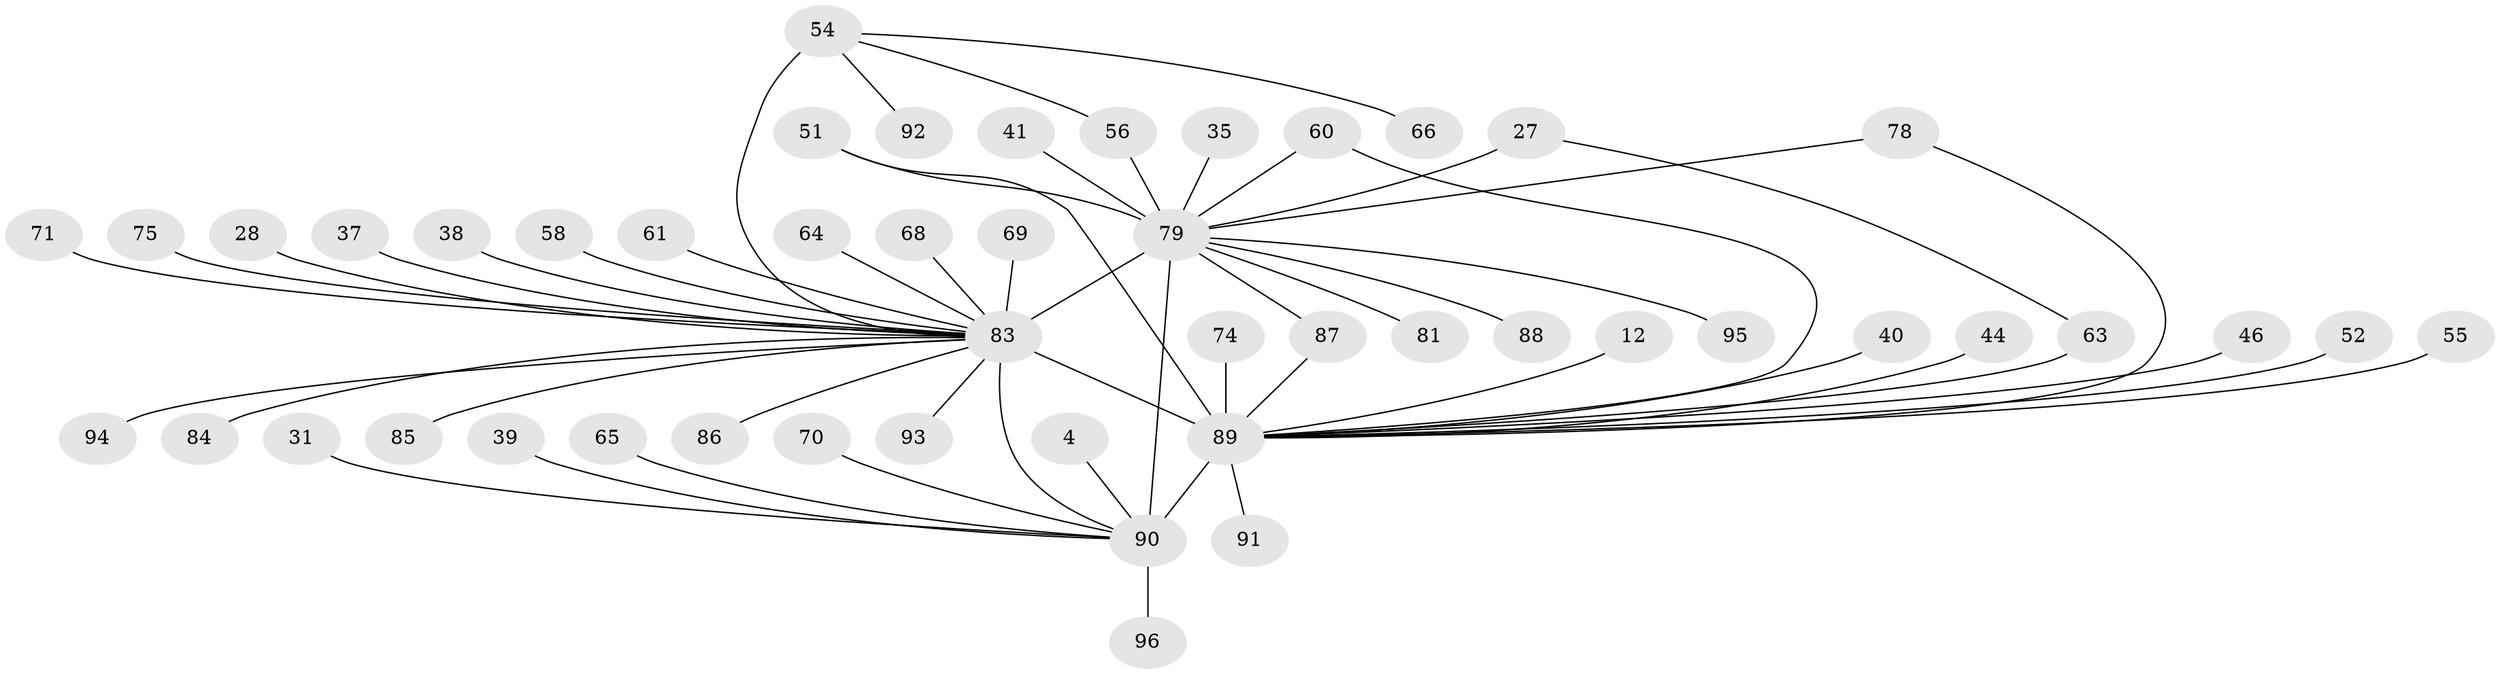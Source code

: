 // original degree distribution, {11: 0.020833333333333332, 19: 0.010416666666666666, 8: 0.010416666666666666, 1: 0.4270833333333333, 3: 0.11458333333333333, 18: 0.010416666666666666, 2: 0.23958333333333334, 5: 0.052083333333333336, 4: 0.0625, 13: 0.020833333333333332, 7: 0.010416666666666666, 9: 0.010416666666666666, 6: 0.010416666666666666}
// Generated by graph-tools (version 1.1) at 2025/48/03/09/25 04:48:51]
// undirected, 48 vertices, 55 edges
graph export_dot {
graph [start="1"]
  node [color=gray90,style=filled];
  4;
  12;
  27;
  28;
  31;
  35;
  37;
  38;
  39;
  40;
  41;
  44;
  46;
  51 [super="+32"];
  52;
  54 [super="+47+34+49"];
  55;
  56;
  58;
  60 [super="+25"];
  61;
  63 [super="+20"];
  64;
  65;
  66;
  68;
  69;
  70;
  71 [super="+53"];
  74 [super="+73"];
  75;
  78;
  79 [super="+11+21+10"];
  81;
  83 [super="+50+80"];
  84;
  85;
  86;
  87;
  88 [super="+72"];
  89 [super="+57+82"];
  90 [super="+30+22"];
  91;
  92 [super="+67"];
  93;
  94;
  95;
  96;
  4 -- 90;
  12 -- 89;
  27 -- 79 [weight=2];
  27 -- 63;
  28 -- 83;
  31 -- 90;
  35 -- 79;
  37 -- 83;
  38 -- 83;
  39 -- 90;
  40 -- 89;
  41 -- 79;
  44 -- 89;
  46 -- 89;
  51 -- 79;
  51 -- 89;
  52 -- 89;
  54 -- 56;
  54 -- 66;
  54 -- 92;
  54 -- 83 [weight=3];
  55 -- 89;
  56 -- 79;
  58 -- 83;
  60 -- 79;
  60 -- 89;
  61 -- 83;
  63 -- 89 [weight=2];
  64 -- 83;
  65 -- 90;
  68 -- 83;
  69 -- 83;
  70 -- 90;
  71 -- 83;
  74 -- 89;
  75 -- 83;
  78 -- 79;
  78 -- 89;
  79 -- 83 [weight=11];
  79 -- 95;
  79 -- 81;
  79 -- 87;
  79 -- 90 [weight=4];
  79 -- 88;
  83 -- 84;
  83 -- 89 [weight=6];
  83 -- 90;
  83 -- 93;
  83 -- 85;
  83 -- 86;
  83 -- 94;
  87 -- 89;
  89 -- 90 [weight=9];
  89 -- 91 [weight=2];
  90 -- 96;
}

